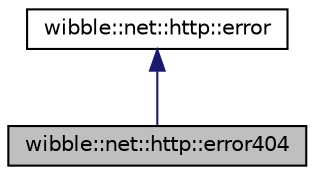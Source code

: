digraph G
{
  edge [fontname="Helvetica",fontsize="10",labelfontname="Helvetica",labelfontsize="10"];
  node [fontname="Helvetica",fontsize="10",shape=record];
  Node1 [label="wibble::net::http::error404",height=0.2,width=0.4,color="black", fillcolor="grey75", style="filled" fontcolor="black"];
  Node2 -> Node1 [dir="back",color="midnightblue",fontsize="10",style="solid",fontname="Helvetica"];
  Node2 [label="wibble::net::http::error",height=0.2,width=0.4,color="black", fillcolor="white", style="filled",URL="$structwibble_1_1net_1_1http_1_1error.html"];
}
